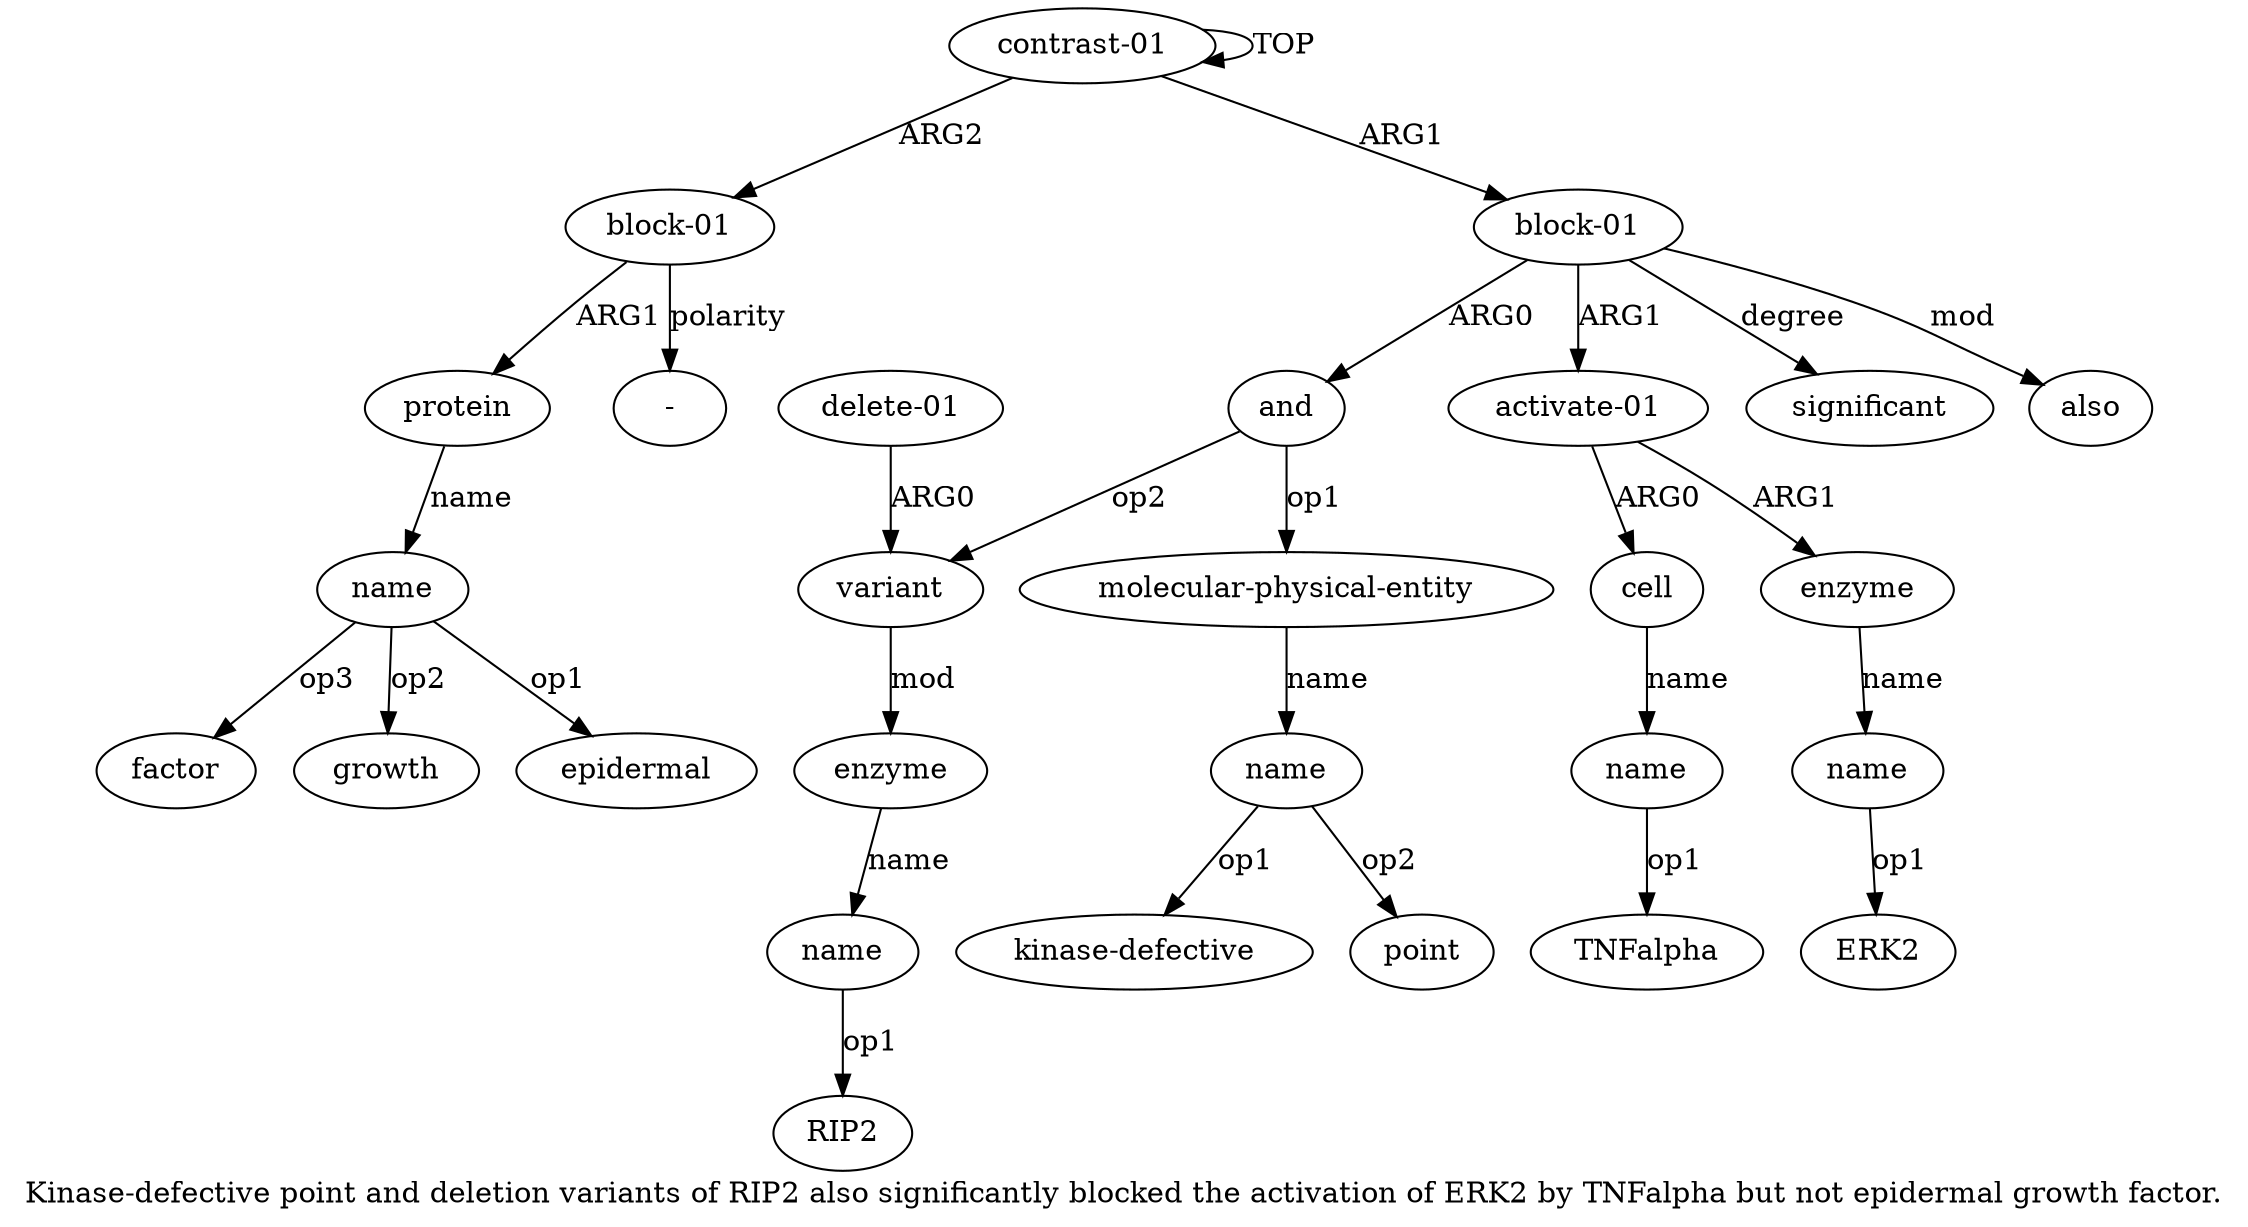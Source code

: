 digraph  {
	graph [label="Kinase-defective point and deletion variants of RIP2 also significantly blocked the activation of ERK2 by TNFalpha but not epidermal \
growth factor."];
	node [label="\N"];
	"a4 point"	 [color=black,
		gold_ind=-1,
		gold_label=point,
		label=point,
		test_ind=-1,
		test_label=point];
	"a16 -"	 [color=black,
		gold_ind=-1,
		gold_label="-",
		label="-",
		test_ind=-1,
		test_label="-"];
	"a18 factor"	 [color=black,
		gold_ind=-1,
		gold_label=factor,
		label=factor,
		test_ind=-1,
		test_label=factor];
	"a13 ERK2"	 [color=black,
		gold_ind=-1,
		gold_label=ERK2,
		label=ERK2,
		test_ind=-1,
		test_label=ERK2];
	"a8 RIP2"	 [color=black,
		gold_ind=-1,
		gold_label=RIP2,
		label=RIP2,
		test_ind=-1,
		test_label=RIP2];
	"a4 kinase-defective"	 [color=black,
		gold_ind=-1,
		gold_label="kinase-defective",
		label="kinase-defective",
		test_ind=-1,
		test_label="kinase-defective"];
	"a11 TNFalpha"	 [color=black,
		gold_ind=-1,
		gold_label=TNFalpha,
		label=TNFalpha,
		test_ind=-1,
		test_label=TNFalpha];
	a15	 [color=black,
		gold_ind=15,
		gold_label=significant,
		label=significant,
		test_ind=15,
		test_label=significant];
	a14	 [color=black,
		gold_ind=14,
		gold_label=also,
		label=also,
		test_ind=14,
		test_label=also];
	a17	 [color=black,
		gold_ind=17,
		gold_label=protein,
		label=protein,
		test_ind=17,
		test_label=protein];
	a18	 [color=black,
		gold_ind=18,
		gold_label=name,
		label=name,
		test_ind=18,
		test_label=name];
	a17 -> a18 [key=0,
	color=black,
	gold_label=name,
	label=name,
	test_label=name];
a16 [color=black,
	gold_ind=16,
	gold_label="block-01",
	label="block-01",
	test_ind=16,
	test_label="block-01"];
a16 -> "a16 -" [key=0,
color=black,
gold_label=polarity,
label=polarity,
test_label=polarity];
a16 -> a17 [key=0,
color=black,
gold_label=ARG1,
label=ARG1,
test_label=ARG1];
a11 [color=black,
gold_ind=11,
gold_label=name,
label=name,
test_ind=11,
test_label=name];
a11 -> "a11 TNFalpha" [key=0,
color=black,
gold_label=op1,
label=op1,
test_label=op1];
a10 [color=black,
gold_ind=10,
gold_label=cell,
label=cell,
test_ind=10,
test_label=cell];
a10 -> a11 [key=0,
color=black,
gold_label=name,
label=name,
test_label=name];
a13 [color=black,
gold_ind=13,
gold_label=name,
label=name,
test_ind=13,
test_label=name];
a13 -> "a13 ERK2" [key=0,
color=black,
gold_label=op1,
label=op1,
test_label=op1];
a12 [color=black,
gold_ind=12,
gold_label=enzyme,
label=enzyme,
test_ind=12,
test_label=enzyme];
a12 -> a13 [key=0,
color=black,
gold_label=name,
label=name,
test_label=name];
a18 -> "a18 factor" [key=0,
color=black,
gold_label=op3,
label=op3,
test_label=op3];
"a18 growth" [color=black,
gold_ind=-1,
gold_label=growth,
label=growth,
test_ind=-1,
test_label=growth];
a18 -> "a18 growth" [key=0,
color=black,
gold_label=op2,
label=op2,
test_label=op2];
"a18 epidermal" [color=black,
gold_ind=-1,
gold_label=epidermal,
label=epidermal,
test_ind=-1,
test_label=epidermal];
a18 -> "a18 epidermal" [key=0,
color=black,
gold_label=op1,
label=op1,
test_label=op1];
a1 [color=black,
gold_ind=1,
gold_label="block-01",
label="block-01",
test_ind=1,
test_label="block-01"];
a1 -> a15 [key=0,
color=black,
gold_label=degree,
label=degree,
test_label=degree];
a1 -> a14 [key=0,
color=black,
gold_label=mod,
label=mod,
test_label=mod];
a2 [color=black,
gold_ind=2,
gold_label=and,
label=and,
test_ind=2,
test_label=and];
a1 -> a2 [key=0,
color=black,
gold_label=ARG0,
label=ARG0,
test_label=ARG0];
a9 [color=black,
gold_ind=9,
gold_label="activate-01",
label="activate-01",
test_ind=9,
test_label="activate-01"];
a1 -> a9 [key=0,
color=black,
gold_label=ARG1,
label=ARG1,
test_label=ARG1];
a0 [color=black,
gold_ind=0,
gold_label="contrast-01",
label="contrast-01",
test_ind=0,
test_label="contrast-01"];
a0 -> a16 [key=0,
color=black,
gold_label=ARG2,
label=ARG2,
test_label=ARG2];
a0 -> a1 [key=0,
color=black,
gold_label=ARG1,
label=ARG1,
test_label=ARG1];
a0 -> a0 [key=0,
color=black,
gold_label=TOP,
label=TOP,
test_label=TOP];
a3 [color=black,
gold_ind=3,
gold_label="molecular-physical-entity",
label="molecular-physical-entity",
test_ind=3,
test_label="molecular-physical-entity"];
a4 [color=black,
gold_ind=4,
gold_label=name,
label=name,
test_ind=4,
test_label=name];
a3 -> a4 [key=0,
color=black,
gold_label=name,
label=name,
test_label=name];
a2 -> a3 [key=0,
color=black,
gold_label=op1,
label=op1,
test_label=op1];
a5 [color=black,
gold_ind=5,
gold_label=variant,
label=variant,
test_ind=5,
test_label=variant];
a2 -> a5 [key=0,
color=black,
gold_label=op2,
label=op2,
test_label=op2];
a7 [color=black,
gold_ind=7,
gold_label=enzyme,
label=enzyme,
test_ind=7,
test_label=enzyme];
a5 -> a7 [key=0,
color=black,
gold_label=mod,
label=mod,
test_label=mod];
a4 -> "a4 point" [key=0,
color=black,
gold_label=op2,
label=op2,
test_label=op2];
a4 -> "a4 kinase-defective" [key=0,
color=black,
gold_label=op1,
label=op1,
test_label=op1];
a8 [color=black,
gold_ind=8,
gold_label=name,
label=name,
test_ind=8,
test_label=name];
a7 -> a8 [key=0,
color=black,
gold_label=name,
label=name,
test_label=name];
a6 [color=black,
gold_ind=6,
gold_label="delete-01",
label="delete-01",
test_ind=6,
test_label="delete-01"];
a6 -> a5 [key=0,
color=black,
gold_label=ARG0,
label=ARG0,
test_label=ARG0];
a9 -> a10 [key=0,
color=black,
gold_label=ARG0,
label=ARG0,
test_label=ARG0];
a9 -> a12 [key=0,
color=black,
gold_label=ARG1,
label=ARG1,
test_label=ARG1];
a8 -> "a8 RIP2" [key=0,
color=black,
gold_label=op1,
label=op1,
test_label=op1];
}
